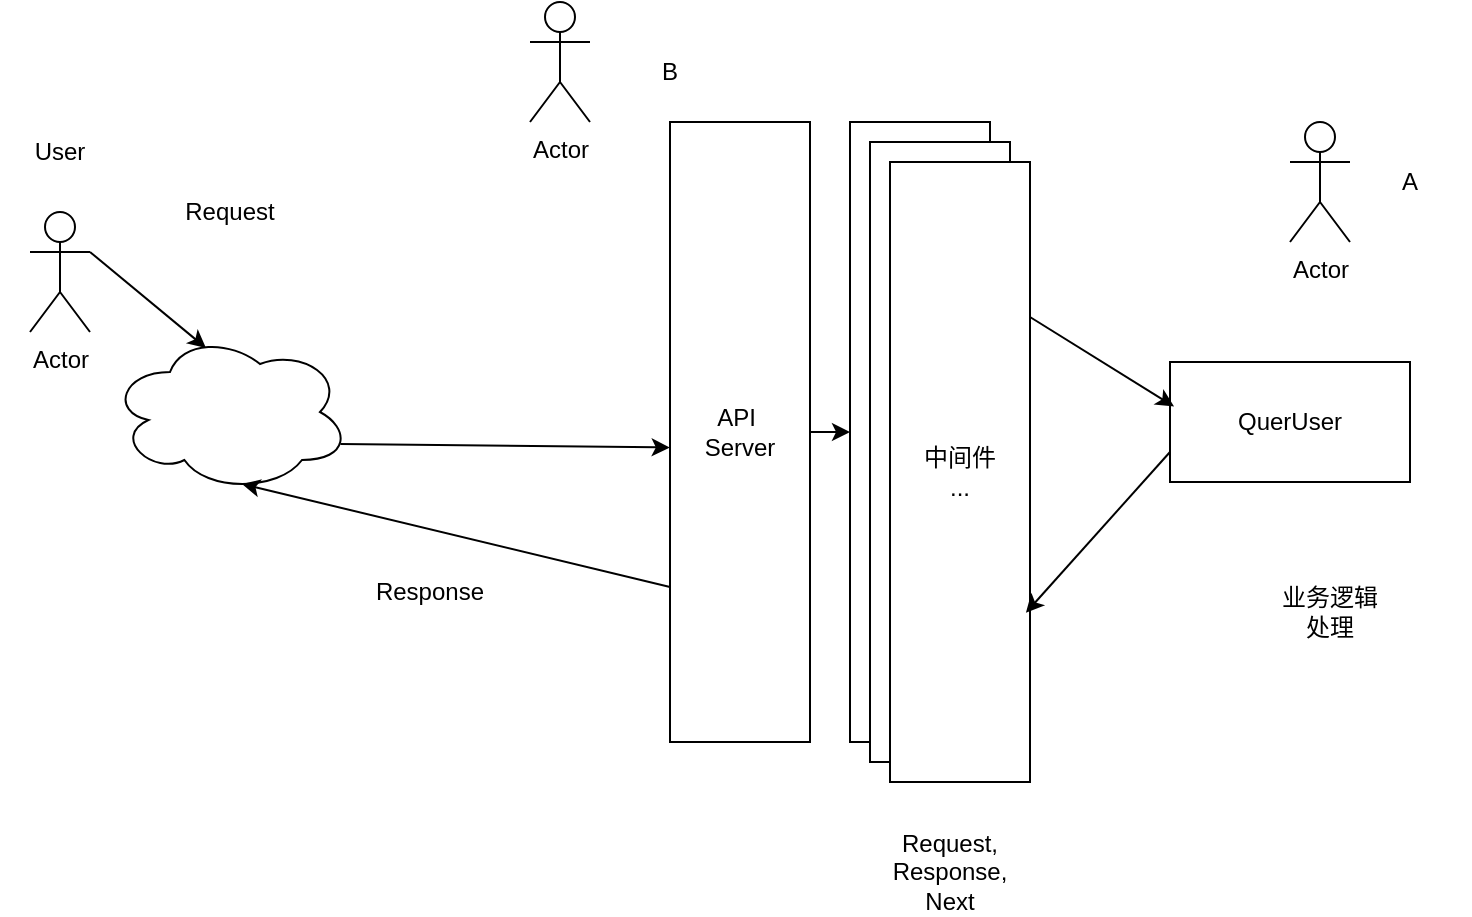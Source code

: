 <mxfile>
    <diagram id="h2EQwLDlSJcMUsYSktMs" name="第 1 页">
        <mxGraphModel dx="892" dy="370" grid="1" gridSize="10" guides="1" tooltips="1" connect="1" arrows="1" fold="1" page="1" pageScale="1" pageWidth="827" pageHeight="1169" math="0" shadow="0">
            <root>
                <mxCell id="0"/>
                <mxCell id="1" parent="0"/>
                <mxCell id="2" value="QuerUser" style="rounded=0;whiteSpace=wrap;html=1;" vertex="1" parent="1">
                    <mxGeometry x="650" y="190" width="120" height="60" as="geometry"/>
                </mxCell>
                <mxCell id="3" value="" style="rounded=0;whiteSpace=wrap;html=1;" vertex="1" parent="1">
                    <mxGeometry x="490" y="70" width="70" height="310" as="geometry"/>
                </mxCell>
                <mxCell id="5" value="Actor" style="shape=umlActor;verticalLabelPosition=bottom;verticalAlign=top;html=1;outlineConnect=0;" vertex="1" parent="1">
                    <mxGeometry x="710" y="70" width="30" height="60" as="geometry"/>
                </mxCell>
                <mxCell id="6" value="A" style="text;html=1;align=center;verticalAlign=middle;whiteSpace=wrap;rounded=0;" vertex="1" parent="1">
                    <mxGeometry x="740" y="85" width="60" height="30" as="geometry"/>
                </mxCell>
                <mxCell id="7" value="Actor" style="shape=umlActor;verticalLabelPosition=bottom;verticalAlign=top;html=1;outlineConnect=0;" vertex="1" parent="1">
                    <mxGeometry x="330" y="10" width="30" height="60" as="geometry"/>
                </mxCell>
                <mxCell id="8" value="B" style="text;html=1;align=center;verticalAlign=middle;whiteSpace=wrap;rounded=0;" vertex="1" parent="1">
                    <mxGeometry x="370" y="30" width="60" height="30" as="geometry"/>
                </mxCell>
                <mxCell id="9" value="Actor" style="shape=umlActor;verticalLabelPosition=bottom;verticalAlign=top;html=1;outlineConnect=0;" vertex="1" parent="1">
                    <mxGeometry x="80" y="115" width="30" height="60" as="geometry"/>
                </mxCell>
                <mxCell id="10" value="" style="ellipse;shape=cloud;whiteSpace=wrap;html=1;" vertex="1" parent="1">
                    <mxGeometry x="120" y="175" width="120" height="80" as="geometry"/>
                </mxCell>
                <mxCell id="11" value="User" style="text;html=1;align=center;verticalAlign=middle;whiteSpace=wrap;rounded=0;" vertex="1" parent="1">
                    <mxGeometry x="65" y="70" width="60" height="30" as="geometry"/>
                </mxCell>
                <mxCell id="12" style="edgeStyle=none;html=1;exitX=1;exitY=0.333;exitDx=0;exitDy=0;exitPerimeter=0;entryX=0.4;entryY=0.1;entryDx=0;entryDy=0;entryPerimeter=0;" edge="1" parent="1" source="9" target="10">
                    <mxGeometry relative="1" as="geometry"/>
                </mxCell>
                <mxCell id="21" style="edgeStyle=none;html=1;exitX=1;exitY=0.5;exitDx=0;exitDy=0;entryX=0;entryY=0.5;entryDx=0;entryDy=0;" edge="1" parent="1" source="13" target="3">
                    <mxGeometry relative="1" as="geometry"/>
                </mxCell>
                <mxCell id="13" value="API&amp;nbsp;&lt;div&gt;Server&lt;/div&gt;" style="rounded=0;whiteSpace=wrap;html=1;" vertex="1" parent="1">
                    <mxGeometry x="400" y="70" width="70" height="310" as="geometry"/>
                </mxCell>
                <mxCell id="14" style="edgeStyle=none;html=1;exitX=0.96;exitY=0.7;exitDx=0;exitDy=0;exitPerimeter=0;entryX=-0.002;entryY=0.525;entryDx=0;entryDy=0;entryPerimeter=0;" edge="1" parent="1" source="10" target="13">
                    <mxGeometry relative="1" as="geometry"/>
                </mxCell>
                <mxCell id="15" value="Request" style="text;html=1;align=center;verticalAlign=middle;whiteSpace=wrap;rounded=0;" vertex="1" parent="1">
                    <mxGeometry x="150" y="100" width="60" height="30" as="geometry"/>
                </mxCell>
                <mxCell id="16" style="edgeStyle=none;html=1;exitX=0;exitY=0.75;exitDx=0;exitDy=0;entryX=0.55;entryY=0.95;entryDx=0;entryDy=0;entryPerimeter=0;" edge="1" parent="1" source="13" target="10">
                    <mxGeometry relative="1" as="geometry"/>
                </mxCell>
                <mxCell id="17" value="Response" style="text;html=1;align=center;verticalAlign=middle;whiteSpace=wrap;rounded=0;" vertex="1" parent="1">
                    <mxGeometry x="250" y="290" width="60" height="30" as="geometry"/>
                </mxCell>
                <mxCell id="18" value="业务逻辑处理" style="text;html=1;align=center;verticalAlign=middle;whiteSpace=wrap;rounded=0;" vertex="1" parent="1">
                    <mxGeometry x="700" y="300" width="60" height="30" as="geometry"/>
                </mxCell>
                <mxCell id="19" value="" style="rounded=0;whiteSpace=wrap;html=1;" vertex="1" parent="1">
                    <mxGeometry x="500" y="80" width="70" height="310" as="geometry"/>
                </mxCell>
                <mxCell id="20" value="中间件&lt;div&gt;...&lt;/div&gt;" style="rounded=0;whiteSpace=wrap;html=1;" vertex="1" parent="1">
                    <mxGeometry x="510" y="90" width="70" height="310" as="geometry"/>
                </mxCell>
                <mxCell id="22" style="edgeStyle=none;html=1;exitX=1;exitY=0.25;exitDx=0;exitDy=0;entryX=0.017;entryY=0.371;entryDx=0;entryDy=0;entryPerimeter=0;" edge="1" parent="1" source="20" target="2">
                    <mxGeometry relative="1" as="geometry"/>
                </mxCell>
                <mxCell id="23" style="edgeStyle=none;html=1;exitX=0;exitY=0.75;exitDx=0;exitDy=0;entryX=0.971;entryY=0.727;entryDx=0;entryDy=0;entryPerimeter=0;" edge="1" parent="1" source="2" target="20">
                    <mxGeometry relative="1" as="geometry"/>
                </mxCell>
                <mxCell id="24" value="Request, Response,&lt;div&gt;Next&lt;/div&gt;" style="text;html=1;align=center;verticalAlign=middle;whiteSpace=wrap;rounded=0;" vertex="1" parent="1">
                    <mxGeometry x="510" y="430" width="60" height="30" as="geometry"/>
                </mxCell>
            </root>
        </mxGraphModel>
    </diagram>
</mxfile>